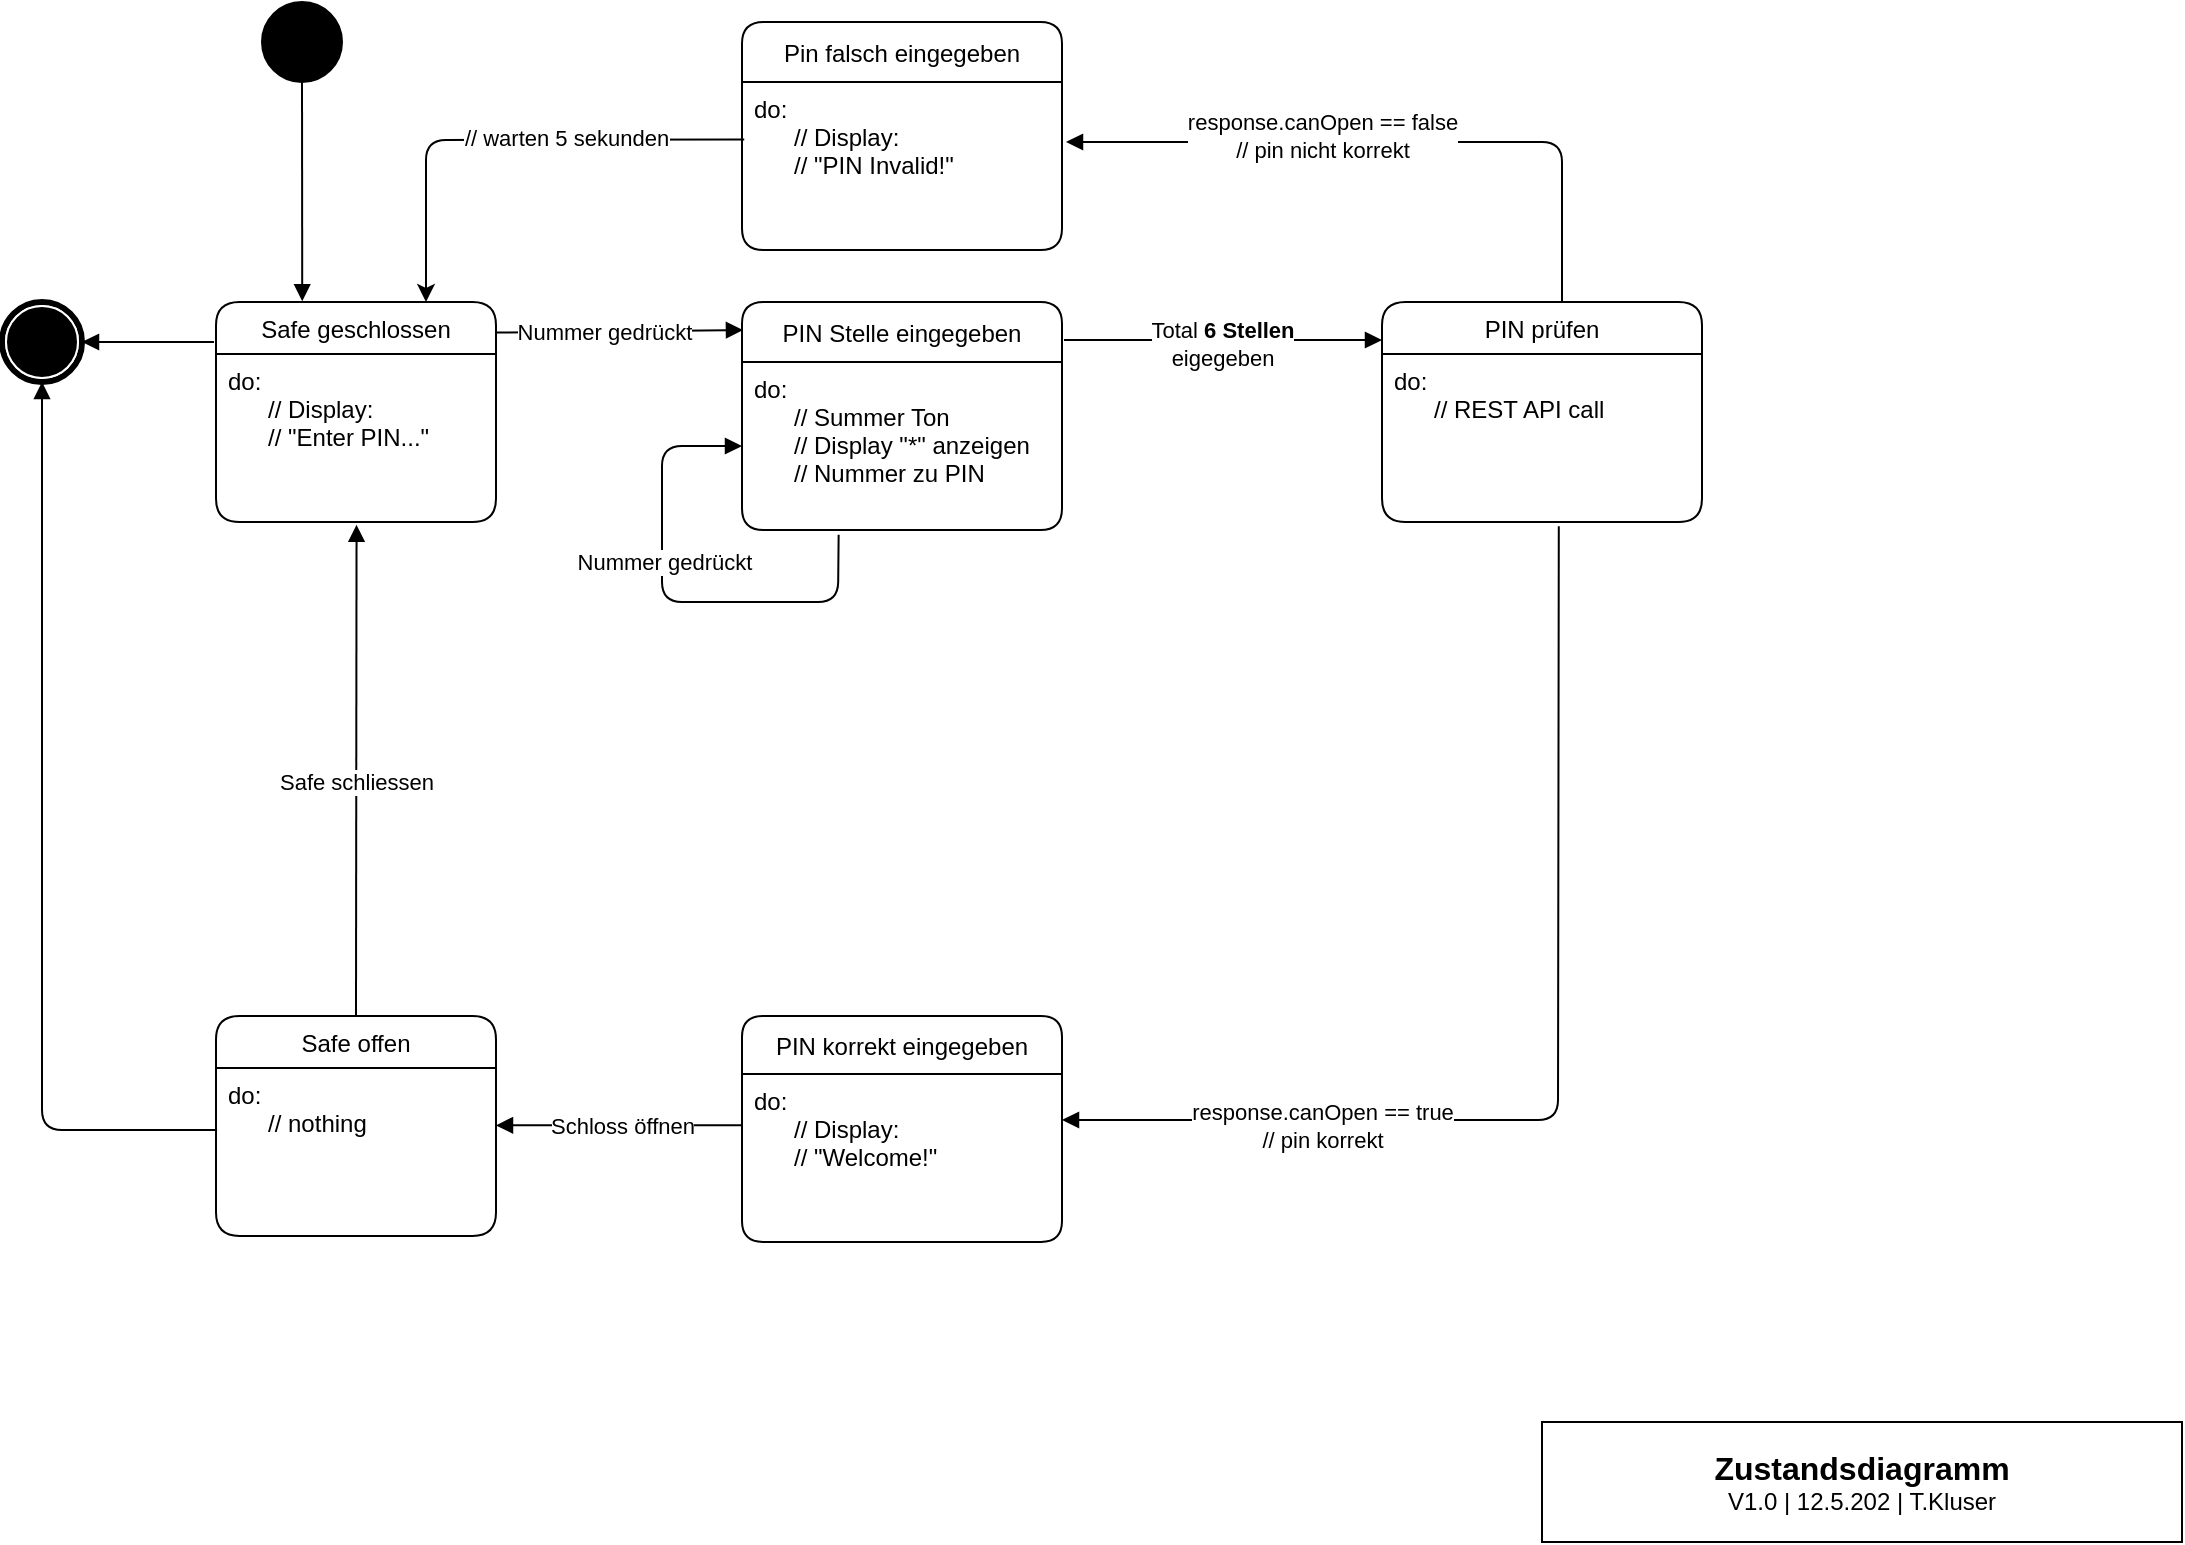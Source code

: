 <mxfile version="14.5.1" type="device"><diagram id="u4qs6_QgJGWdicS7WOdd" name="Page-1"><mxGraphModel dx="2844" dy="1906" grid="1" gridSize="10" guides="1" tooltips="1" connect="1" arrows="1" fold="1" page="1" pageScale="1" pageWidth="1169" pageHeight="827" math="0" shadow="0"><root><mxCell id="0"/><mxCell id="1" parent="0"/><mxCell id="IP6xxQbcjHr0GE63Mw6U-28" value="&lt;font&gt;&lt;span style=&quot;font-size: 16px&quot;&gt;&lt;b&gt;Zustandsdiagramm&lt;/b&gt;&lt;/span&gt;&lt;br&gt;&lt;/font&gt;V1.0 | 12.5.202 | T.Kluser" style="rounded=0;whiteSpace=wrap;html=1;" parent="1" vertex="1"><mxGeometry x="840" y="750" width="320" height="60" as="geometry"/></mxCell><mxCell id="aPeFXB_XP08UsRn2Awtp-1" value="" style="ellipse;whiteSpace=wrap;html=1;rounded=0;shadow=0;comic=0;labelBackgroundColor=none;strokeWidth=1;fillColor=#000000;fontFamily=Verdana;fontSize=12;align=center;" parent="1" vertex="1"><mxGeometry x="200" y="40" width="40" height="40" as="geometry"/></mxCell><mxCell id="aPeFXB_XP08UsRn2Awtp-2" value="" style="shape=mxgraph.bpmn.shape;html=1;verticalLabelPosition=bottom;labelBackgroundColor=#ffffff;verticalAlign=top;perimeter=ellipsePerimeter;outline=end;symbol=terminate;rounded=0;shadow=0;comic=0;strokeWidth=1;fontFamily=Verdana;fontSize=12;align=center;" parent="1" vertex="1"><mxGeometry x="70" y="190" width="40" height="40" as="geometry"/></mxCell><mxCell id="aPeFXB_XP08UsRn2Awtp-3" value="Safe geschlossen" style="swimlane;fontStyle=0;childLayout=stackLayout;horizontal=1;startSize=26;fillColor=none;horizontalStack=0;resizeParent=1;resizeParentMax=0;resizeLast=0;collapsible=1;marginBottom=0;rounded=1;" parent="1" vertex="1"><mxGeometry x="177" y="190" width="140" height="110" as="geometry"/></mxCell><mxCell id="aPeFXB_XP08UsRn2Awtp-4" value="do:&#10;      // Display:&#10;      // &quot;Enter PIN...&quot;" style="text;strokeColor=none;fillColor=none;align=left;verticalAlign=top;spacingLeft=4;spacingRight=4;overflow=hidden;rotatable=0;points=[[0,0.5],[1,0.5]];portConstraint=eastwest;" parent="aPeFXB_XP08UsRn2Awtp-3" vertex="1"><mxGeometry y="26" width="140" height="84" as="geometry"/></mxCell><mxCell id="aPeFXB_XP08UsRn2Awtp-7" value="Safe offen" style="swimlane;fontStyle=0;childLayout=stackLayout;horizontal=1;startSize=26;fillColor=none;horizontalStack=0;resizeParent=1;resizeParentMax=0;resizeLast=0;collapsible=1;marginBottom=0;rounded=1;" parent="1" vertex="1"><mxGeometry x="177" y="547" width="140" height="110" as="geometry"/></mxCell><mxCell id="aPeFXB_XP08UsRn2Awtp-8" value="do:&#10;      // nothing" style="text;strokeColor=none;fillColor=none;align=left;verticalAlign=top;spacingLeft=4;spacingRight=4;overflow=hidden;rotatable=0;points=[[0,0.5],[1,0.5]];portConstraint=eastwest;" parent="aPeFXB_XP08UsRn2Awtp-7" vertex="1"><mxGeometry y="26" width="140" height="84" as="geometry"/></mxCell><mxCell id="aPeFXB_XP08UsRn2Awtp-9" value="" style="endArrow=block;html=1;exitX=0.5;exitY=1;exitDx=0;exitDy=0;entryX=0.308;entryY=-0.003;entryDx=0;entryDy=0;endFill=1;entryPerimeter=0;" parent="1" source="aPeFXB_XP08UsRn2Awtp-1" target="aPeFXB_XP08UsRn2Awtp-3" edge="1"><mxGeometry width="50" height="50" relative="1" as="geometry"><mxPoint x="417" y="460" as="sourcePoint"/><mxPoint x="467" y="410" as="targetPoint"/></mxGeometry></mxCell><mxCell id="aPeFXB_XP08UsRn2Awtp-11" value="PIN prüfen" style="swimlane;fontStyle=0;childLayout=stackLayout;horizontal=1;startSize=26;fillColor=none;horizontalStack=0;resizeParent=1;resizeParentMax=0;resizeLast=0;collapsible=1;marginBottom=0;rounded=1;" parent="1" vertex="1"><mxGeometry x="760" y="190" width="160" height="110" as="geometry"/></mxCell><mxCell id="aPeFXB_XP08UsRn2Awtp-12" value="do:&#10;      // REST API call&#10;" style="text;strokeColor=none;fillColor=none;align=left;verticalAlign=top;spacingLeft=4;spacingRight=4;overflow=hidden;rotatable=0;points=[[0,0.5],[1,0.5]];portConstraint=eastwest;" parent="aPeFXB_XP08UsRn2Awtp-11" vertex="1"><mxGeometry y="26" width="160" height="84" as="geometry"/></mxCell><mxCell id="aPeFXB_XP08UsRn2Awtp-13" value="" style="endArrow=block;html=1;endFill=1;" parent="1" edge="1"><mxGeometry width="50" height="50" relative="1" as="geometry"><mxPoint x="601" y="209" as="sourcePoint"/><mxPoint x="760" y="209" as="targetPoint"/></mxGeometry></mxCell><mxCell id="aPeFXB_XP08UsRn2Awtp-14" value="Total &lt;b&gt;6 Stellen&lt;/b&gt; &lt;br&gt;eigegeben" style="edgeLabel;html=1;align=center;verticalAlign=middle;resizable=0;points=[];" parent="aPeFXB_XP08UsRn2Awtp-13" vertex="1" connectable="0"><mxGeometry x="0.292" y="-1" relative="1" as="geometry"><mxPoint x="-23.48" y="0.63" as="offset"/></mxGeometry></mxCell><mxCell id="aPeFXB_XP08UsRn2Awtp-19" value="" style="endArrow=none;html=1;entryX=0.5;entryY=0;entryDx=0;entryDy=0;startArrow=block;startFill=1;endFill=0;" parent="1" edge="1"><mxGeometry width="50" height="50" relative="1" as="geometry"><mxPoint x="602" y="110" as="sourcePoint"/><mxPoint x="850" y="190" as="targetPoint"/><Array as="points"><mxPoint x="850" y="110"/></Array></mxGeometry></mxCell><mxCell id="aPeFXB_XP08UsRn2Awtp-20" value="response.canOpen == false&lt;br&gt;// pin nicht korrekt" style="edgeLabel;html=1;align=center;verticalAlign=middle;resizable=0;points=[];" parent="aPeFXB_XP08UsRn2Awtp-19" vertex="1" connectable="0"><mxGeometry x="0.292" y="-1" relative="1" as="geometry"><mxPoint x="-84" y="-4" as="offset"/></mxGeometry></mxCell><mxCell id="aPeFXB_XP08UsRn2Awtp-21" value="" style="endArrow=block;html=1;entryX=0.502;entryY=1.017;entryDx=0;entryDy=0;exitX=0.5;exitY=0;exitDx=0;exitDy=0;entryPerimeter=0;endFill=1;" parent="1" source="aPeFXB_XP08UsRn2Awtp-7" target="aPeFXB_XP08UsRn2Awtp-4" edge="1"><mxGeometry width="50" height="50" relative="1" as="geometry"><mxPoint x="247.0" y="410" as="sourcePoint"/><mxPoint x="390.35" y="411.21" as="targetPoint"/></mxGeometry></mxCell><mxCell id="aPeFXB_XP08UsRn2Awtp-22" value="Safe schliessen" style="edgeLabel;html=1;align=center;verticalAlign=middle;resizable=0;points=[];" parent="aPeFXB_XP08UsRn2Awtp-21" vertex="1" connectable="0"><mxGeometry x="0.292" y="-1" relative="1" as="geometry"><mxPoint x="-1.18" y="41.62" as="offset"/></mxGeometry></mxCell><mxCell id="aPeFXB_XP08UsRn2Awtp-23" value="" style="endArrow=block;html=1;exitX=0.004;exitY=0.369;exitDx=0;exitDy=0;entryX=0.5;entryY=1;entryDx=0;entryDy=0;endFill=1;exitPerimeter=0;" parent="1" source="aPeFXB_XP08UsRn2Awtp-8" target="aPeFXB_XP08UsRn2Awtp-2" edge="1"><mxGeometry width="50" height="50" relative="1" as="geometry"><mxPoint x="90" y="470" as="sourcePoint"/><mxPoint x="90" y="550" as="targetPoint"/><Array as="points"><mxPoint x="90" y="604"/></Array></mxGeometry></mxCell><mxCell id="aPeFXB_XP08UsRn2Awtp-24" value="" style="endArrow=block;html=1;entryX=1;entryY=0.5;entryDx=0;entryDy=0;endFill=1;" parent="1" target="aPeFXB_XP08UsRn2Awtp-2" edge="1"><mxGeometry width="50" height="50" relative="1" as="geometry"><mxPoint x="176" y="210" as="sourcePoint"/><mxPoint x="100" y="240" as="targetPoint"/><Array as="points"/></mxGeometry></mxCell><mxCell id="aPeFXB_XP08UsRn2Awtp-25" value="PIN Stelle eingegeben" style="swimlane;fontStyle=0;childLayout=stackLayout;horizontal=1;startSize=30;fillColor=none;horizontalStack=0;resizeParent=1;resizeParentMax=0;resizeLast=0;collapsible=1;marginBottom=0;rounded=1;arcSize=12;" parent="1" vertex="1"><mxGeometry x="440" y="190" width="160" height="114" as="geometry"/></mxCell><mxCell id="aPeFXB_XP08UsRn2Awtp-26" value="do:&#10;      // Summer Ton&#10;      // Display &quot;*&quot; anzeigen&#10;      // Nummer zu PIN" style="text;strokeColor=none;fillColor=none;align=left;verticalAlign=top;spacingLeft=4;spacingRight=4;overflow=hidden;rotatable=0;points=[[0,0.5],[1,0.5]];portConstraint=eastwest;" parent="aPeFXB_XP08UsRn2Awtp-25" vertex="1"><mxGeometry y="30" width="160" height="84" as="geometry"/></mxCell><mxCell id="aPeFXB_XP08UsRn2Awtp-30" value="" style="endArrow=block;html=1;entryX=0;entryY=0.5;entryDx=0;entryDy=0;endFill=1;exitX=0.302;exitY=1.028;exitDx=0;exitDy=0;exitPerimeter=0;" parent="aPeFXB_XP08UsRn2Awtp-25" source="aPeFXB_XP08UsRn2Awtp-26" target="aPeFXB_XP08UsRn2Awtp-26" edge="1"><mxGeometry width="50" height="50" relative="1" as="geometry"><mxPoint x="56.0" y="160" as="sourcePoint"/><mxPoint x="-10" y="160" as="targetPoint"/><Array as="points"><mxPoint x="48" y="150"/><mxPoint x="10" y="150"/><mxPoint x="-40" y="150"/><mxPoint x="-40" y="72"/></Array></mxGeometry></mxCell><mxCell id="aPeFXB_XP08UsRn2Awtp-31" value="Nummer gedrückt" style="edgeLabel;html=1;align=center;verticalAlign=middle;resizable=0;points=[];" parent="aPeFXB_XP08UsRn2Awtp-30" vertex="1" connectable="0"><mxGeometry x="0.184" y="-1" relative="1" as="geometry"><mxPoint as="offset"/></mxGeometry></mxCell><mxCell id="aPeFXB_XP08UsRn2Awtp-27" value="" style="endArrow=block;html=1;entryX=0.003;entryY=0.123;entryDx=0;entryDy=0;endFill=1;exitX=1.002;exitY=0.139;exitDx=0;exitDy=0;exitPerimeter=0;entryPerimeter=0;" parent="1" source="aPeFXB_XP08UsRn2Awtp-3" target="aPeFXB_XP08UsRn2Awtp-25" edge="1"><mxGeometry width="50" height="50" relative="1" as="geometry"><mxPoint x="346.0" y="244.66" as="sourcePoint"/><mxPoint x="280" y="244.66" as="targetPoint"/><Array as="points"/></mxGeometry></mxCell><mxCell id="aPeFXB_XP08UsRn2Awtp-28" value="Nummer gedrückt" style="edgeLabel;html=1;align=center;verticalAlign=middle;resizable=0;points=[];" parent="aPeFXB_XP08UsRn2Awtp-27" vertex="1" connectable="0"><mxGeometry x="0.344" relative="1" as="geometry"><mxPoint x="-29.78" as="offset"/></mxGeometry></mxCell><mxCell id="aPeFXB_XP08UsRn2Awtp-39" value="Pin falsch eingegeben" style="swimlane;fontStyle=0;childLayout=stackLayout;horizontal=1;startSize=30;fillColor=none;horizontalStack=0;resizeParent=1;resizeParentMax=0;resizeLast=0;collapsible=1;marginBottom=0;rounded=1;arcSize=12;" parent="1" vertex="1"><mxGeometry x="440" y="50" width="160" height="114" as="geometry"/></mxCell><mxCell id="aPeFXB_XP08UsRn2Awtp-40" value="do:&#10;      // Display:&#10;      // &quot;PIN Invalid!&quot;" style="text;strokeColor=none;fillColor=none;align=left;verticalAlign=top;spacingLeft=4;spacingRight=4;overflow=hidden;rotatable=0;points=[[0,0.5],[1,0.5]];portConstraint=eastwest;" parent="aPeFXB_XP08UsRn2Awtp-39" vertex="1"><mxGeometry y="30" width="160" height="84" as="geometry"/></mxCell><mxCell id="aPeFXB_XP08UsRn2Awtp-43" value="" style="endArrow=classic;html=1;exitX=0.007;exitY=0.342;exitDx=0;exitDy=0;exitPerimeter=0;entryX=0.75;entryY=0;entryDx=0;entryDy=0;" parent="1" source="aPeFXB_XP08UsRn2Awtp-40" target="aPeFXB_XP08UsRn2Awtp-3" edge="1"><mxGeometry width="50" height="50" relative="1" as="geometry"><mxPoint x="290" y="160" as="sourcePoint"/><mxPoint x="340" y="110" as="targetPoint"/><Array as="points"><mxPoint x="282" y="109"/></Array></mxGeometry></mxCell><mxCell id="aPeFXB_XP08UsRn2Awtp-44" value="// warten 5 sekunden" style="edgeLabel;html=1;align=center;verticalAlign=middle;resizable=0;points=[];" parent="aPeFXB_XP08UsRn2Awtp-43" vertex="1" connectable="0"><mxGeometry x="-0.734" relative="1" as="geometry"><mxPoint x="-57.78" y="-1.24" as="offset"/></mxGeometry></mxCell><mxCell id="aPeFXB_XP08UsRn2Awtp-45" value="PIN korrekt eingegeben" style="swimlane;fontStyle=0;childLayout=stackLayout;horizontal=1;startSize=29;fillColor=none;horizontalStack=0;resizeParent=1;resizeParentMax=0;resizeLast=0;collapsible=1;marginBottom=0;rounded=1;arcSize=12;" parent="1" vertex="1"><mxGeometry x="440" y="547" width="160" height="113" as="geometry"/></mxCell><mxCell id="aPeFXB_XP08UsRn2Awtp-46" value="do:&#10;      // Display:&#10;      // &quot;Welcome!&quot;" style="text;strokeColor=none;fillColor=none;align=left;verticalAlign=top;spacingLeft=4;spacingRight=4;overflow=hidden;rotatable=0;points=[[0,0.5],[1,0.5]];portConstraint=eastwest;" parent="aPeFXB_XP08UsRn2Awtp-45" vertex="1"><mxGeometry y="29" width="160" height="84" as="geometry"/></mxCell><mxCell id="aPeFXB_XP08UsRn2Awtp-47" value="" style="endArrow=block;html=1;exitX=0.49;exitY=1.026;exitDx=0;exitDy=0;exitPerimeter=0;endFill=1;" parent="1" edge="1"><mxGeometry width="50" height="50" relative="1" as="geometry"><mxPoint x="848.4" y="302.184" as="sourcePoint"/><mxPoint x="600" y="599" as="targetPoint"/><Array as="points"><mxPoint x="848" y="599"/></Array></mxGeometry></mxCell><mxCell id="aPeFXB_XP08UsRn2Awtp-48" value="response.canOpen == true&lt;br&gt;// pin korrekt" style="edgeLabel;html=1;align=center;verticalAlign=middle;resizable=0;points=[];" parent="aPeFXB_XP08UsRn2Awtp-47" vertex="1" connectable="0"><mxGeometry x="0.292" y="-1" relative="1" as="geometry"><mxPoint x="-62.82" y="4" as="offset"/></mxGeometry></mxCell><mxCell id="aPeFXB_XP08UsRn2Awtp-49" value="" style="endArrow=none;html=1;entryX=0.003;entryY=0.123;entryDx=0;entryDy=0;endFill=0;exitX=1.002;exitY=0.139;exitDx=0;exitDy=0;exitPerimeter=0;entryPerimeter=0;startArrow=block;startFill=1;" parent="1" edge="1"><mxGeometry width="50" height="50" relative="1" as="geometry"><mxPoint x="317" y="601.69" as="sourcePoint"/><mxPoint x="440.2" y="601.652" as="targetPoint"/><Array as="points"/></mxGeometry></mxCell><mxCell id="aPeFXB_XP08UsRn2Awtp-50" value="Schloss öffnen" style="edgeLabel;html=1;align=center;verticalAlign=middle;resizable=0;points=[];" parent="aPeFXB_XP08UsRn2Awtp-49" vertex="1" connectable="0"><mxGeometry x="0.344" relative="1" as="geometry"><mxPoint x="-20.04" as="offset"/></mxGeometry></mxCell></root></mxGraphModel></diagram></mxfile>